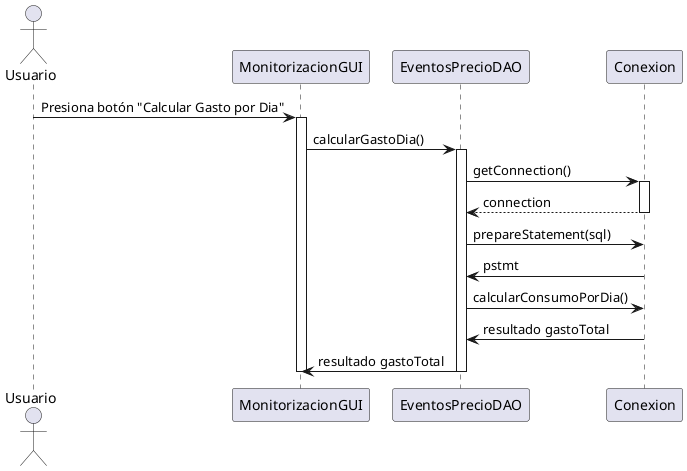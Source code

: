 @startuml
actor Usuario
participant "MonitorizacionGUI" as GUI
participant "EventosPrecioDAO" as DAO
participant "Conexion" as DB


Usuario -> GUI : Presiona botón "Calcular Gasto por Dia"
activate GUI

GUI -> DAO : calcularGastoDia()



activate DAO



DAO -> DB : getConnection()
activate DB
DB --> DAO : connection
deactivate DB
DAO->DB :prepareStatement(sql)
DB->DAO:pstmt


DAO->DB : calcularConsumoPorDia()
DB->DAO: resultado gastoTotal
DAO->GUI : resultado gastoTotal



deactivate DAO


deactivate GUI
@enduml
